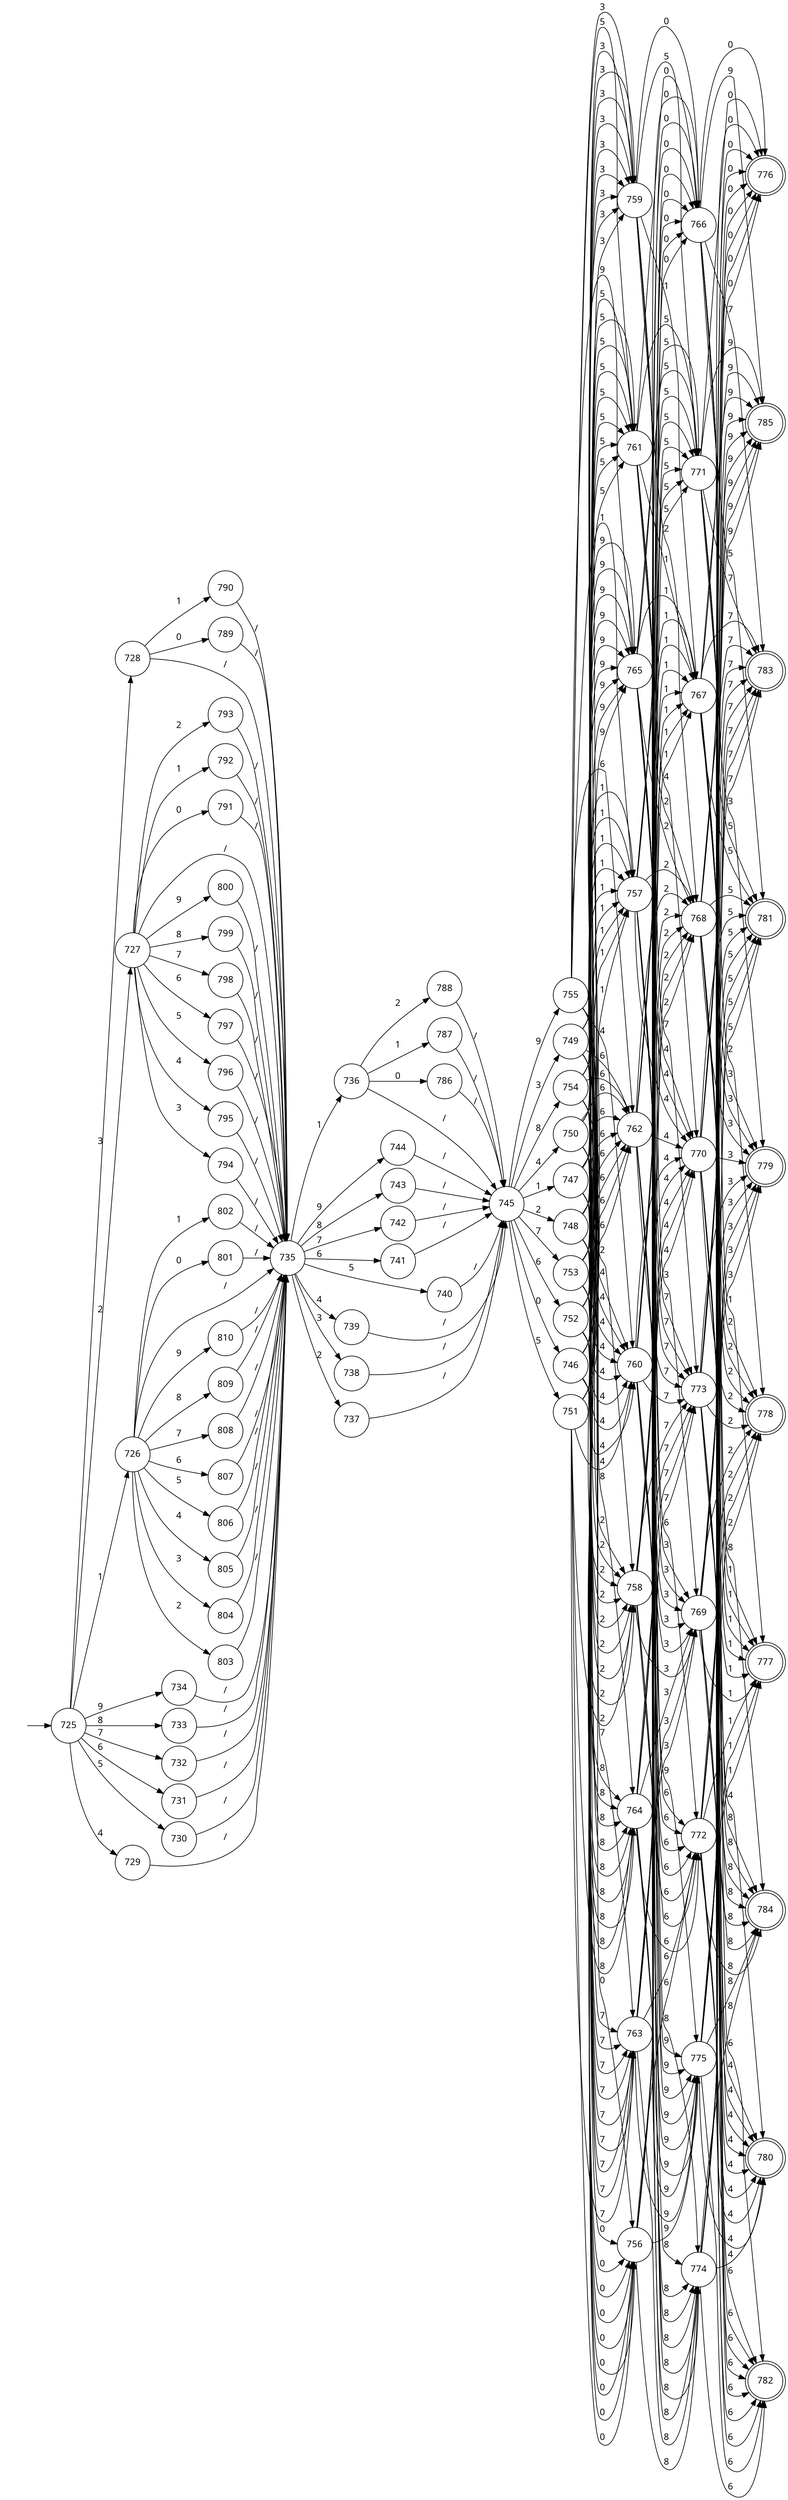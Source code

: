 digraph{
rankdir="LR";
fontname = "Microsoft YaHei";
node [shape = circle, fontname = "Microsoft YaHei"];
edge [fontname = "Microsoft YaHei"];
-1[style=invis];
776 [ shape = doublecircle ];
777 [ shape = doublecircle ];
778 [ shape = doublecircle ];
779 [ shape = doublecircle ];
780 [ shape = doublecircle ];
781 [ shape = doublecircle ];
782 [ shape = doublecircle ];
783 [ shape = doublecircle ];
784 [ shape = doublecircle ];
785 [ shape = doublecircle ];
-1 -> 725;
775 -> 785[ label = "9" ];
775 -> 784[ label = "8" ];
775 -> 783[ label = "7" ];
775 -> 782[ label = "6" ];
775 -> 781[ label = "5" ];
775 -> 780[ label = "4" ];
775 -> 779[ label = "3" ];
775 -> 778[ label = "2" ];
775 -> 777[ label = "1" ];
775 -> 776[ label = "0" ];
774 -> 785[ label = "9" ];
774 -> 784[ label = "8" ];
774 -> 783[ label = "7" ];
774 -> 782[ label = "6" ];
774 -> 781[ label = "5" ];
774 -> 780[ label = "4" ];
774 -> 779[ label = "3" ];
774 -> 778[ label = "2" ];
774 -> 777[ label = "1" ];
774 -> 776[ label = "0" ];
773 -> 785[ label = "9" ];
773 -> 784[ label = "8" ];
773 -> 783[ label = "7" ];
773 -> 782[ label = "6" ];
773 -> 781[ label = "5" ];
773 -> 780[ label = "4" ];
773 -> 779[ label = "3" ];
773 -> 778[ label = "2" ];
773 -> 777[ label = "1" ];
773 -> 776[ label = "0" ];
772 -> 785[ label = "9" ];
772 -> 784[ label = "8" ];
772 -> 783[ label = "7" ];
772 -> 782[ label = "6" ];
772 -> 781[ label = "5" ];
772 -> 780[ label = "4" ];
772 -> 779[ label = "3" ];
772 -> 778[ label = "2" ];
772 -> 777[ label = "1" ];
772 -> 776[ label = "0" ];
771 -> 785[ label = "9" ];
771 -> 784[ label = "8" ];
771 -> 783[ label = "7" ];
771 -> 782[ label = "6" ];
771 -> 781[ label = "5" ];
771 -> 780[ label = "4" ];
771 -> 779[ label = "3" ];
771 -> 778[ label = "2" ];
771 -> 777[ label = "1" ];
771 -> 776[ label = "0" ];
770 -> 785[ label = "9" ];
770 -> 784[ label = "8" ];
770 -> 783[ label = "7" ];
770 -> 782[ label = "6" ];
770 -> 781[ label = "5" ];
770 -> 780[ label = "4" ];
770 -> 779[ label = "3" ];
770 -> 778[ label = "2" ];
770 -> 777[ label = "1" ];
770 -> 776[ label = "0" ];
769 -> 785[ label = "9" ];
769 -> 784[ label = "8" ];
769 -> 783[ label = "7" ];
769 -> 782[ label = "6" ];
769 -> 781[ label = "5" ];
769 -> 780[ label = "4" ];
769 -> 779[ label = "3" ];
769 -> 778[ label = "2" ];
769 -> 777[ label = "1" ];
769 -> 776[ label = "0" ];
768 -> 785[ label = "9" ];
768 -> 784[ label = "8" ];
768 -> 783[ label = "7" ];
768 -> 782[ label = "6" ];
768 -> 781[ label = "5" ];
768 -> 780[ label = "4" ];
768 -> 779[ label = "3" ];
768 -> 778[ label = "2" ];
768 -> 777[ label = "1" ];
768 -> 776[ label = "0" ];
767 -> 785[ label = "9" ];
767 -> 784[ label = "8" ];
767 -> 783[ label = "7" ];
767 -> 782[ label = "6" ];
767 -> 781[ label = "5" ];
767 -> 780[ label = "4" ];
767 -> 779[ label = "3" ];
767 -> 778[ label = "2" ];
767 -> 777[ label = "1" ];
767 -> 776[ label = "0" ];
766 -> 785[ label = "9" ];
766 -> 784[ label = "8" ];
766 -> 783[ label = "7" ];
766 -> 782[ label = "6" ];
766 -> 781[ label = "5" ];
766 -> 780[ label = "4" ];
766 -> 779[ label = "3" ];
766 -> 778[ label = "2" ];
766 -> 777[ label = "1" ];
766 -> 776[ label = "0" ];
765 -> 775[ label = "9" ];
765 -> 774[ label = "8" ];
765 -> 773[ label = "7" ];
765 -> 772[ label = "6" ];
765 -> 771[ label = "5" ];
765 -> 770[ label = "4" ];
765 -> 769[ label = "3" ];
765 -> 768[ label = "2" ];
765 -> 767[ label = "1" ];
765 -> 766[ label = "0" ];
764 -> 775[ label = "9" ];
764 -> 774[ label = "8" ];
764 -> 773[ label = "7" ];
764 -> 772[ label = "6" ];
764 -> 771[ label = "5" ];
764 -> 770[ label = "4" ];
764 -> 769[ label = "3" ];
764 -> 768[ label = "2" ];
764 -> 767[ label = "1" ];
764 -> 766[ label = "0" ];
763 -> 775[ label = "9" ];
763 -> 774[ label = "8" ];
763 -> 773[ label = "7" ];
763 -> 772[ label = "6" ];
763 -> 771[ label = "5" ];
763 -> 770[ label = "4" ];
763 -> 769[ label = "3" ];
763 -> 768[ label = "2" ];
763 -> 767[ label = "1" ];
763 -> 766[ label = "0" ];
762 -> 775[ label = "9" ];
762 -> 774[ label = "8" ];
762 -> 773[ label = "7" ];
762 -> 772[ label = "6" ];
762 -> 771[ label = "5" ];
762 -> 770[ label = "4" ];
762 -> 769[ label = "3" ];
762 -> 768[ label = "2" ];
762 -> 767[ label = "1" ];
762 -> 766[ label = "0" ];
761 -> 775[ label = "9" ];
761 -> 774[ label = "8" ];
761 -> 773[ label = "7" ];
761 -> 772[ label = "6" ];
761 -> 771[ label = "5" ];
761 -> 770[ label = "4" ];
761 -> 769[ label = "3" ];
761 -> 768[ label = "2" ];
761 -> 767[ label = "1" ];
761 -> 766[ label = "0" ];
760 -> 775[ label = "9" ];
760 -> 774[ label = "8" ];
760 -> 773[ label = "7" ];
760 -> 772[ label = "6" ];
760 -> 771[ label = "5" ];
760 -> 770[ label = "4" ];
760 -> 769[ label = "3" ];
760 -> 768[ label = "2" ];
760 -> 767[ label = "1" ];
760 -> 766[ label = "0" ];
759 -> 775[ label = "9" ];
759 -> 774[ label = "8" ];
759 -> 773[ label = "7" ];
759 -> 772[ label = "6" ];
759 -> 771[ label = "5" ];
759 -> 770[ label = "4" ];
759 -> 769[ label = "3" ];
759 -> 768[ label = "2" ];
759 -> 767[ label = "1" ];
759 -> 766[ label = "0" ];
758 -> 775[ label = "9" ];
758 -> 774[ label = "8" ];
758 -> 773[ label = "7" ];
758 -> 772[ label = "6" ];
758 -> 771[ label = "5" ];
758 -> 770[ label = "4" ];
758 -> 769[ label = "3" ];
758 -> 768[ label = "2" ];
758 -> 767[ label = "1" ];
758 -> 766[ label = "0" ];
757 -> 775[ label = "9" ];
757 -> 774[ label = "8" ];
757 -> 773[ label = "7" ];
757 -> 772[ label = "6" ];
757 -> 771[ label = "5" ];
757 -> 770[ label = "4" ];
757 -> 769[ label = "3" ];
757 -> 768[ label = "2" ];
757 -> 767[ label = "1" ];
757 -> 766[ label = "0" ];
756 -> 775[ label = "9" ];
756 -> 774[ label = "8" ];
756 -> 773[ label = "7" ];
756 -> 772[ label = "6" ];
756 -> 771[ label = "5" ];
756 -> 770[ label = "4" ];
756 -> 769[ label = "3" ];
756 -> 768[ label = "2" ];
756 -> 767[ label = "1" ];
756 -> 766[ label = "0" ];
755 -> 765[ label = "9" ];
755 -> 764[ label = "8" ];
755 -> 763[ label = "7" ];
755 -> 762[ label = "6" ];
755 -> 761[ label = "5" ];
755 -> 760[ label = "4" ];
755 -> 759[ label = "3" ];
755 -> 758[ label = "2" ];
755 -> 757[ label = "1" ];
755 -> 756[ label = "0" ];
754 -> 765[ label = "9" ];
754 -> 764[ label = "8" ];
754 -> 763[ label = "7" ];
754 -> 762[ label = "6" ];
754 -> 761[ label = "5" ];
754 -> 760[ label = "4" ];
754 -> 759[ label = "3" ];
754 -> 758[ label = "2" ];
754 -> 757[ label = "1" ];
754 -> 756[ label = "0" ];
753 -> 765[ label = "9" ];
753 -> 764[ label = "8" ];
753 -> 763[ label = "7" ];
753 -> 762[ label = "6" ];
753 -> 761[ label = "5" ];
753 -> 760[ label = "4" ];
753 -> 759[ label = "3" ];
753 -> 758[ label = "2" ];
753 -> 757[ label = "1" ];
753 -> 756[ label = "0" ];
752 -> 765[ label = "9" ];
752 -> 764[ label = "8" ];
752 -> 763[ label = "7" ];
752 -> 762[ label = "6" ];
752 -> 761[ label = "5" ];
752 -> 760[ label = "4" ];
752 -> 759[ label = "3" ];
752 -> 758[ label = "2" ];
752 -> 757[ label = "1" ];
752 -> 756[ label = "0" ];
751 -> 765[ label = "9" ];
751 -> 764[ label = "8" ];
751 -> 763[ label = "7" ];
751 -> 762[ label = "6" ];
751 -> 761[ label = "5" ];
751 -> 760[ label = "4" ];
751 -> 759[ label = "3" ];
751 -> 758[ label = "2" ];
751 -> 757[ label = "1" ];
751 -> 756[ label = "0" ];
750 -> 765[ label = "9" ];
750 -> 764[ label = "8" ];
750 -> 763[ label = "7" ];
750 -> 762[ label = "6" ];
750 -> 761[ label = "5" ];
750 -> 760[ label = "4" ];
750 -> 759[ label = "3" ];
750 -> 758[ label = "2" ];
750 -> 757[ label = "1" ];
750 -> 756[ label = "0" ];
749 -> 765[ label = "9" ];
749 -> 764[ label = "8" ];
749 -> 763[ label = "7" ];
749 -> 762[ label = "6" ];
749 -> 761[ label = "5" ];
749 -> 760[ label = "4" ];
749 -> 759[ label = "3" ];
749 -> 758[ label = "2" ];
749 -> 757[ label = "1" ];
749 -> 756[ label = "0" ];
748 -> 765[ label = "9" ];
748 -> 764[ label = "8" ];
748 -> 763[ label = "7" ];
748 -> 762[ label = "6" ];
748 -> 761[ label = "5" ];
748 -> 760[ label = "4" ];
748 -> 759[ label = "3" ];
748 -> 758[ label = "2" ];
748 -> 757[ label = "1" ];
748 -> 756[ label = "0" ];
747 -> 765[ label = "9" ];
747 -> 764[ label = "8" ];
747 -> 763[ label = "7" ];
747 -> 762[ label = "6" ];
747 -> 761[ label = "5" ];
747 -> 760[ label = "4" ];
747 -> 759[ label = "3" ];
747 -> 758[ label = "2" ];
747 -> 757[ label = "1" ];
747 -> 756[ label = "0" ];
746 -> 765[ label = "9" ];
746 -> 764[ label = "8" ];
746 -> 763[ label = "7" ];
746 -> 762[ label = "6" ];
746 -> 761[ label = "5" ];
746 -> 760[ label = "4" ];
746 -> 759[ label = "3" ];
746 -> 758[ label = "2" ];
746 -> 757[ label = "1" ];
746 -> 756[ label = "0" ];
745 -> 755[ label = "9" ];
745 -> 754[ label = "8" ];
745 -> 753[ label = "7" ];
745 -> 752[ label = "6" ];
745 -> 751[ label = "5" ];
745 -> 750[ label = "4" ];
745 -> 749[ label = "3" ];
745 -> 748[ label = "2" ];
745 -> 747[ label = "1" ];
745 -> 746[ label = "0" ];
788 -> 745[ label = "/" ];
787 -> 745[ label = "/" ];
786 -> 745[ label = "/" ];
744 -> 745[ label = "/" ];
743 -> 745[ label = "/" ];
742 -> 745[ label = "/" ];
741 -> 745[ label = "/" ];
740 -> 745[ label = "/" ];
739 -> 745[ label = "/" ];
738 -> 745[ label = "/" ];
737 -> 745[ label = "/" ];
736 -> 745[ label = "/" ];
736 -> 788[ label = "2" ];
736 -> 787[ label = "1" ];
736 -> 786[ label = "0" ];
790 -> 735[ label = "/" ];
789 -> 735[ label = "/" ];
800 -> 735[ label = "/" ];
799 -> 735[ label = "/" ];
798 -> 735[ label = "/" ];
797 -> 735[ label = "/" ];
796 -> 735[ label = "/" ];
795 -> 735[ label = "/" ];
794 -> 735[ label = "/" ];
793 -> 735[ label = "/" ];
792 -> 735[ label = "/" ];
791 -> 735[ label = "/" ];
735 -> 744[ label = "9" ];
735 -> 743[ label = "8" ];
735 -> 742[ label = "7" ];
735 -> 741[ label = "6" ];
735 -> 740[ label = "5" ];
735 -> 739[ label = "4" ];
735 -> 738[ label = "3" ];
735 -> 737[ label = "2" ];
735 -> 736[ label = "1" ];
810 -> 735[ label = "/" ];
809 -> 735[ label = "/" ];
808 -> 735[ label = "/" ];
807 -> 735[ label = "/" ];
806 -> 735[ label = "/" ];
805 -> 735[ label = "/" ];
804 -> 735[ label = "/" ];
803 -> 735[ label = "/" ];
802 -> 735[ label = "/" ];
801 -> 735[ label = "/" ];
734 -> 735[ label = "/" ];
733 -> 735[ label = "/" ];
732 -> 735[ label = "/" ];
731 -> 735[ label = "/" ];
730 -> 735[ label = "/" ];
729 -> 735[ label = "/" ];
728 -> 735[ label = "/" ];
728 -> 790[ label = "1" ];
728 -> 789[ label = "0" ];
727 -> 735[ label = "/" ];
727 -> 800[ label = "9" ];
727 -> 799[ label = "8" ];
727 -> 798[ label = "7" ];
727 -> 797[ label = "6" ];
727 -> 796[ label = "5" ];
727 -> 795[ label = "4" ];
727 -> 794[ label = "3" ];
727 -> 793[ label = "2" ];
727 -> 792[ label = "1" ];
727 -> 791[ label = "0" ];
726 -> 735[ label = "/" ];
726 -> 810[ label = "9" ];
726 -> 809[ label = "8" ];
726 -> 808[ label = "7" ];
726 -> 807[ label = "6" ];
726 -> 806[ label = "5" ];
726 -> 805[ label = "4" ];
726 -> 804[ label = "3" ];
726 -> 803[ label = "2" ];
726 -> 802[ label = "1" ];
726 -> 801[ label = "0" ];
725 -> 734[ label = "9" ];
725 -> 733[ label = "8" ];
725 -> 732[ label = "7" ];
725 -> 731[ label = "6" ];
725 -> 730[ label = "5" ];
725 -> 729[ label = "4" ];
725 -> 728[ label = "3" ];
725 -> 727[ label = "2" ];
725 -> 726[ label = "1" ];
}